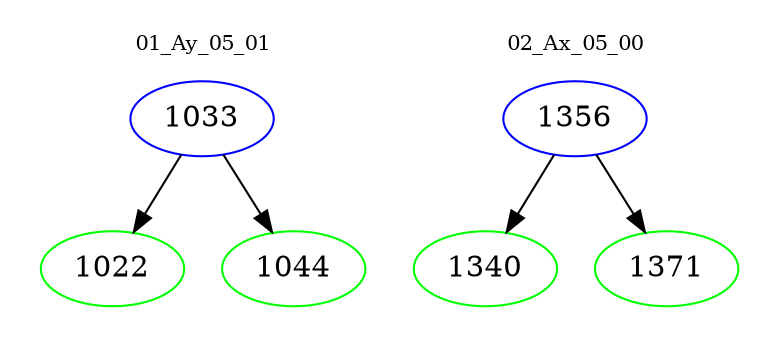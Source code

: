digraph{
subgraph cluster_0 {
color = white
label = "01_Ay_05_01";
fontsize=10;
T0_1033 [label="1033", color="blue"]
T0_1033 -> T0_1022 [color="black"]
T0_1022 [label="1022", color="green"]
T0_1033 -> T0_1044 [color="black"]
T0_1044 [label="1044", color="green"]
}
subgraph cluster_1 {
color = white
label = "02_Ax_05_00";
fontsize=10;
T1_1356 [label="1356", color="blue"]
T1_1356 -> T1_1340 [color="black"]
T1_1340 [label="1340", color="green"]
T1_1356 -> T1_1371 [color="black"]
T1_1371 [label="1371", color="green"]
}
}
